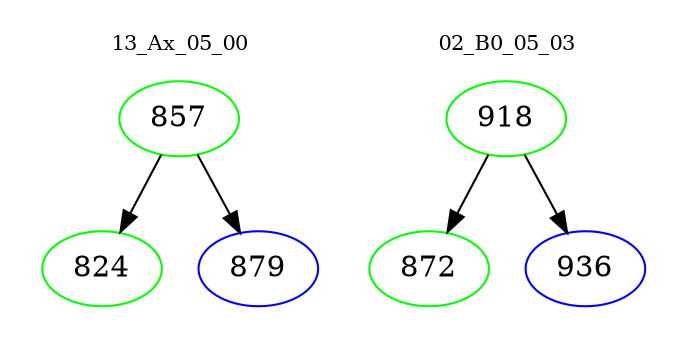 digraph{
subgraph cluster_0 {
color = white
label = "13_Ax_05_00";
fontsize=10;
T0_857 [label="857", color="green"]
T0_857 -> T0_824 [color="black"]
T0_824 [label="824", color="green"]
T0_857 -> T0_879 [color="black"]
T0_879 [label="879", color="blue"]
}
subgraph cluster_1 {
color = white
label = "02_B0_05_03";
fontsize=10;
T1_918 [label="918", color="green"]
T1_918 -> T1_872 [color="black"]
T1_872 [label="872", color="green"]
T1_918 -> T1_936 [color="black"]
T1_936 [label="936", color="blue"]
}
}
